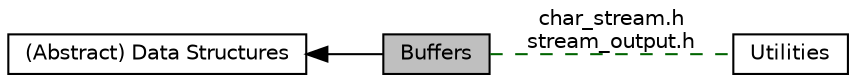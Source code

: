 digraph "Buffers"
{
  bgcolor="transparent";
  edge [fontname="Helvetica",fontsize="10",labelfontname="Helvetica",labelfontsize="10"];
  node [fontname="Helvetica",fontsize="10",shape=box];
  rankdir=LR;
  Node1 [label="(Abstract) Data Structures",height=0.2,width=0.4,color="black",URL="$group__data__structures.html",tooltip="All datastructures and typedefs shared among the ViennaRNA Package can be found here."];
  Node2 [label="Utilities",height=0.2,width=0.4,color="black",URL="$group__utils.html",tooltip=" "];
  Node0 [label="Buffers",height=0.2,width=0.4,color="black", fillcolor="grey75", style="filled", fontcolor="black",tooltip="Functions that provide dynamically buffered stream-like data structures."];
  Node1->Node0 [shape=plaintext, dir="back", style="solid"];
  Node0->Node2 [shape=plaintext, label="char_stream.h\nstream_output.h", color="darkgreen", dir="none", style="dashed"];
}
